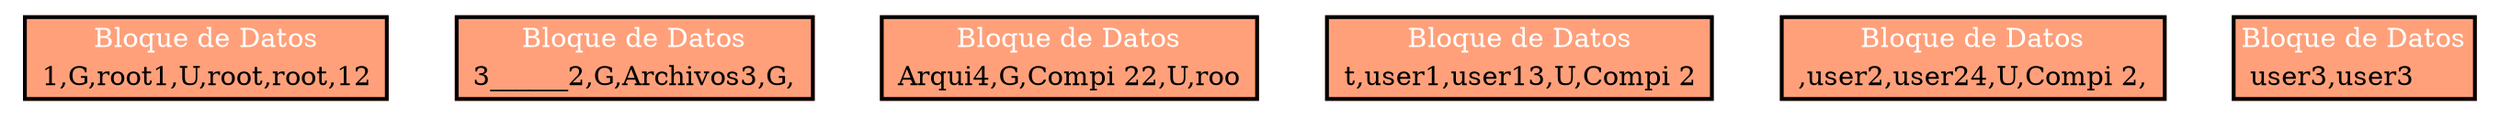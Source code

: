 digraph Tree {
		node [shape=plaintext];
		Bloque0 [label=<
	<table border="2" cellborder="0" cellspacing="1" bgcolor="lightsalmon" color="black">
		<tr> 
			<TD align ="center"><font color="white" >Bloque de Datos</font></TD> 
		</tr>
		<tr>
			<TD align="left"> 1,G,root
1,U,root,root,12 </TD>
		</tr>
	</table>
	>];
	
	Bloque1 [label=<
	<table border="2" cellborder="0" cellspacing="1" bgcolor="lightsalmon" color="black">
		<tr> 
			<TD align ="center"><font color="white" >Bloque de Datos</font></TD> 
		</tr>
		<tr>
			<TD align="left"> 3______
2,G,Archivos
3,G, </TD>
		</tr>
	</table>
	>];
	
	Bloque2 [label=<
	<table border="2" cellborder="0" cellspacing="1" bgcolor="lightsalmon" color="black">
		<tr> 
			<TD align ="center"><font color="white" >Bloque de Datos</font></TD> 
		</tr>
		<tr>
			<TD align="left"> Arqui
4,G,Compi 2
2,U,roo </TD>
		</tr>
	</table>
	>];
	
	Bloque3 [label=<
	<table border="2" cellborder="0" cellspacing="1" bgcolor="lightsalmon" color="black">
		<tr> 
			<TD align ="center"><font color="white" >Bloque de Datos</font></TD> 
		</tr>
		<tr>
			<TD align="left"> t,user1,user1
3,U,Compi 2 </TD>
		</tr>
	</table>
	>];
	
	Bloque4 [label=<
	<table border="2" cellborder="0" cellspacing="1" bgcolor="lightsalmon" color="black">
		<tr> 
			<TD align ="center"><font color="white" >Bloque de Datos</font></TD> 
		</tr>
		<tr>
			<TD align="left"> ,user2,user2
4,U,Compi 2, </TD>
		</tr>
	</table>
	>];
	
	Bloque5 [label=<
	<table border="2" cellborder="0" cellspacing="1" bgcolor="lightsalmon" color="black">
		<tr> 
			<TD align ="center"><font color="white" >Bloque de Datos</font></TD> 
		</tr>
		<tr>
			<TD align="left"> user3,user3 </TD>
		</tr>
	</table>
	>];
	
	}